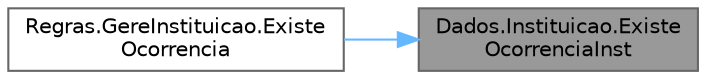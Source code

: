 digraph "Dados.Instituicao.ExisteOcorrenciaInst"
{
 // LATEX_PDF_SIZE
  bgcolor="transparent";
  edge [fontname=Helvetica,fontsize=10,labelfontname=Helvetica,labelfontsize=10];
  node [fontname=Helvetica,fontsize=10,shape=box,height=0.2,width=0.4];
  rankdir="RL";
  Node1 [id="Node000001",label="Dados.Instituicao.Existe\lOcorrenciaInst",height=0.2,width=0.4,color="gray40", fillcolor="grey60", style="filled", fontcolor="black",tooltip="Funcao que verifica se existe uma determinada ocorrencia na lista de ocorrencias da instituicao."];
  Node1 -> Node2 [id="edge1_Node000001_Node000002",dir="back",color="steelblue1",style="solid",tooltip=" "];
  Node2 [id="Node000002",label="Regras.GereInstituicao.Existe\lOcorrencia",height=0.2,width=0.4,color="grey40", fillcolor="white", style="filled",URL="$class_regras_1_1_gere_instituicao.html#a19297c9b9df6cb05e0abe37a8d0d8429",tooltip="Funcao que verifica se uma ocorrencia existe na instituicao."];
}
